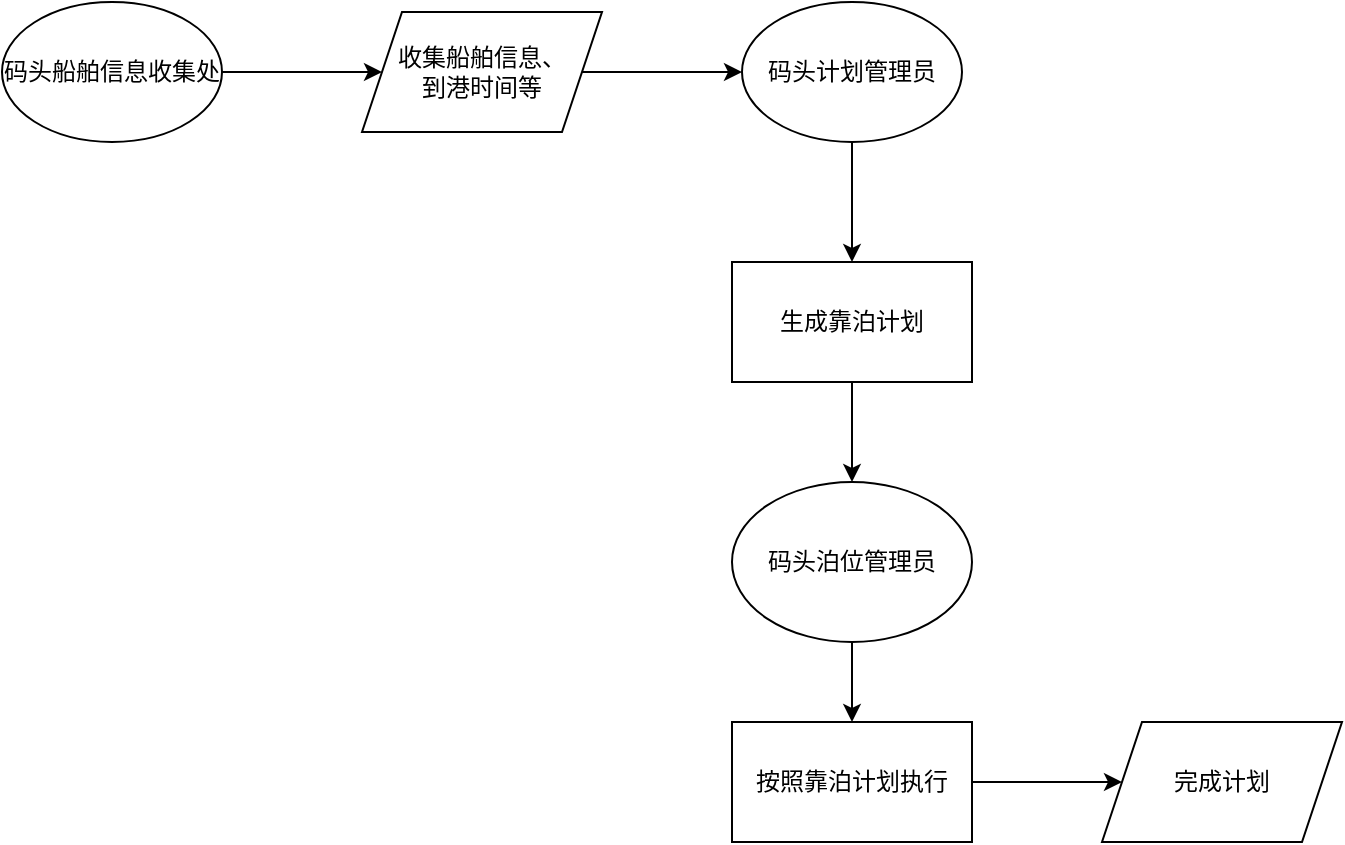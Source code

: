 <mxfile version="24.3.1" type="github">
  <diagram name="第 1 页" id="yMSsEVOXaPMggsrbZAjm">
    <mxGraphModel dx="1434" dy="756" grid="0" gridSize="10" guides="1" tooltips="1" connect="1" arrows="1" fold="1" page="1" pageScale="1" pageWidth="827" pageHeight="1169" math="0" shadow="0">
      <root>
        <mxCell id="0" />
        <mxCell id="1" parent="0" />
        <mxCell id="86ciGtS47mqqBC3HCXlM-7" value="" style="edgeStyle=orthogonalEdgeStyle;rounded=0;orthogonalLoop=1;jettySize=auto;html=1;" parent="1" source="86ciGtS47mqqBC3HCXlM-2" target="86ciGtS47mqqBC3HCXlM-6" edge="1">
          <mxGeometry relative="1" as="geometry" />
        </mxCell>
        <mxCell id="86ciGtS47mqqBC3HCXlM-2" value="收集船舶信息、&lt;div&gt;到港时间等&lt;/div&gt;" style="shape=parallelogram;perimeter=parallelogramPerimeter;whiteSpace=wrap;html=1;fixedSize=1;" parent="1" vertex="1">
          <mxGeometry x="210" y="285" width="120" height="60" as="geometry" />
        </mxCell>
        <mxCell id="86ciGtS47mqqBC3HCXlM-4" value="" style="edgeStyle=orthogonalEdgeStyle;rounded=0;orthogonalLoop=1;jettySize=auto;html=1;" parent="1" source="86ciGtS47mqqBC3HCXlM-3" target="86ciGtS47mqqBC3HCXlM-2" edge="1">
          <mxGeometry relative="1" as="geometry" />
        </mxCell>
        <mxCell id="86ciGtS47mqqBC3HCXlM-3" value="码头船舶信息收集处" style="ellipse;whiteSpace=wrap;html=1;" parent="1" vertex="1">
          <mxGeometry x="30" y="280" width="110" height="70" as="geometry" />
        </mxCell>
        <mxCell id="86ciGtS47mqqBC3HCXlM-10" value="" style="edgeStyle=orthogonalEdgeStyle;rounded=0;orthogonalLoop=1;jettySize=auto;html=1;" parent="1" source="86ciGtS47mqqBC3HCXlM-6" target="86ciGtS47mqqBC3HCXlM-9" edge="1">
          <mxGeometry relative="1" as="geometry" />
        </mxCell>
        <mxCell id="86ciGtS47mqqBC3HCXlM-6" value="码头计划管理员" style="ellipse;whiteSpace=wrap;html=1;" parent="1" vertex="1">
          <mxGeometry x="400" y="280" width="110" height="70" as="geometry" />
        </mxCell>
        <mxCell id="86ciGtS47mqqBC3HCXlM-14" value="" style="edgeStyle=orthogonalEdgeStyle;rounded=0;orthogonalLoop=1;jettySize=auto;html=1;" parent="1" source="86ciGtS47mqqBC3HCXlM-9" target="86ciGtS47mqqBC3HCXlM-13" edge="1">
          <mxGeometry relative="1" as="geometry" />
        </mxCell>
        <mxCell id="86ciGtS47mqqBC3HCXlM-9" value="生成靠泊计划" style="rounded=0;whiteSpace=wrap;html=1;" parent="1" vertex="1">
          <mxGeometry x="395" y="410" width="120" height="60" as="geometry" />
        </mxCell>
        <mxCell id="86ciGtS47mqqBC3HCXlM-16" value="" style="edgeStyle=orthogonalEdgeStyle;rounded=0;orthogonalLoop=1;jettySize=auto;html=1;" parent="1" source="86ciGtS47mqqBC3HCXlM-13" target="86ciGtS47mqqBC3HCXlM-15" edge="1">
          <mxGeometry relative="1" as="geometry" />
        </mxCell>
        <mxCell id="86ciGtS47mqqBC3HCXlM-13" value="码头泊位管理员" style="ellipse;whiteSpace=wrap;html=1;" parent="1" vertex="1">
          <mxGeometry x="395" y="520" width="120" height="80" as="geometry" />
        </mxCell>
        <mxCell id="86ciGtS47mqqBC3HCXlM-18" value="" style="edgeStyle=orthogonalEdgeStyle;rounded=0;orthogonalLoop=1;jettySize=auto;html=1;" parent="1" source="86ciGtS47mqqBC3HCXlM-15" target="86ciGtS47mqqBC3HCXlM-17" edge="1">
          <mxGeometry relative="1" as="geometry" />
        </mxCell>
        <mxCell id="86ciGtS47mqqBC3HCXlM-15" value="按照靠泊计划执行" style="rounded=0;whiteSpace=wrap;html=1;" parent="1" vertex="1">
          <mxGeometry x="395" y="640" width="120" height="60" as="geometry" />
        </mxCell>
        <mxCell id="86ciGtS47mqqBC3HCXlM-17" value="完成计划" style="shape=parallelogram;perimeter=parallelogramPerimeter;whiteSpace=wrap;html=1;fixedSize=1;" parent="1" vertex="1">
          <mxGeometry x="580" y="640" width="120" height="60" as="geometry" />
        </mxCell>
      </root>
    </mxGraphModel>
  </diagram>
</mxfile>

